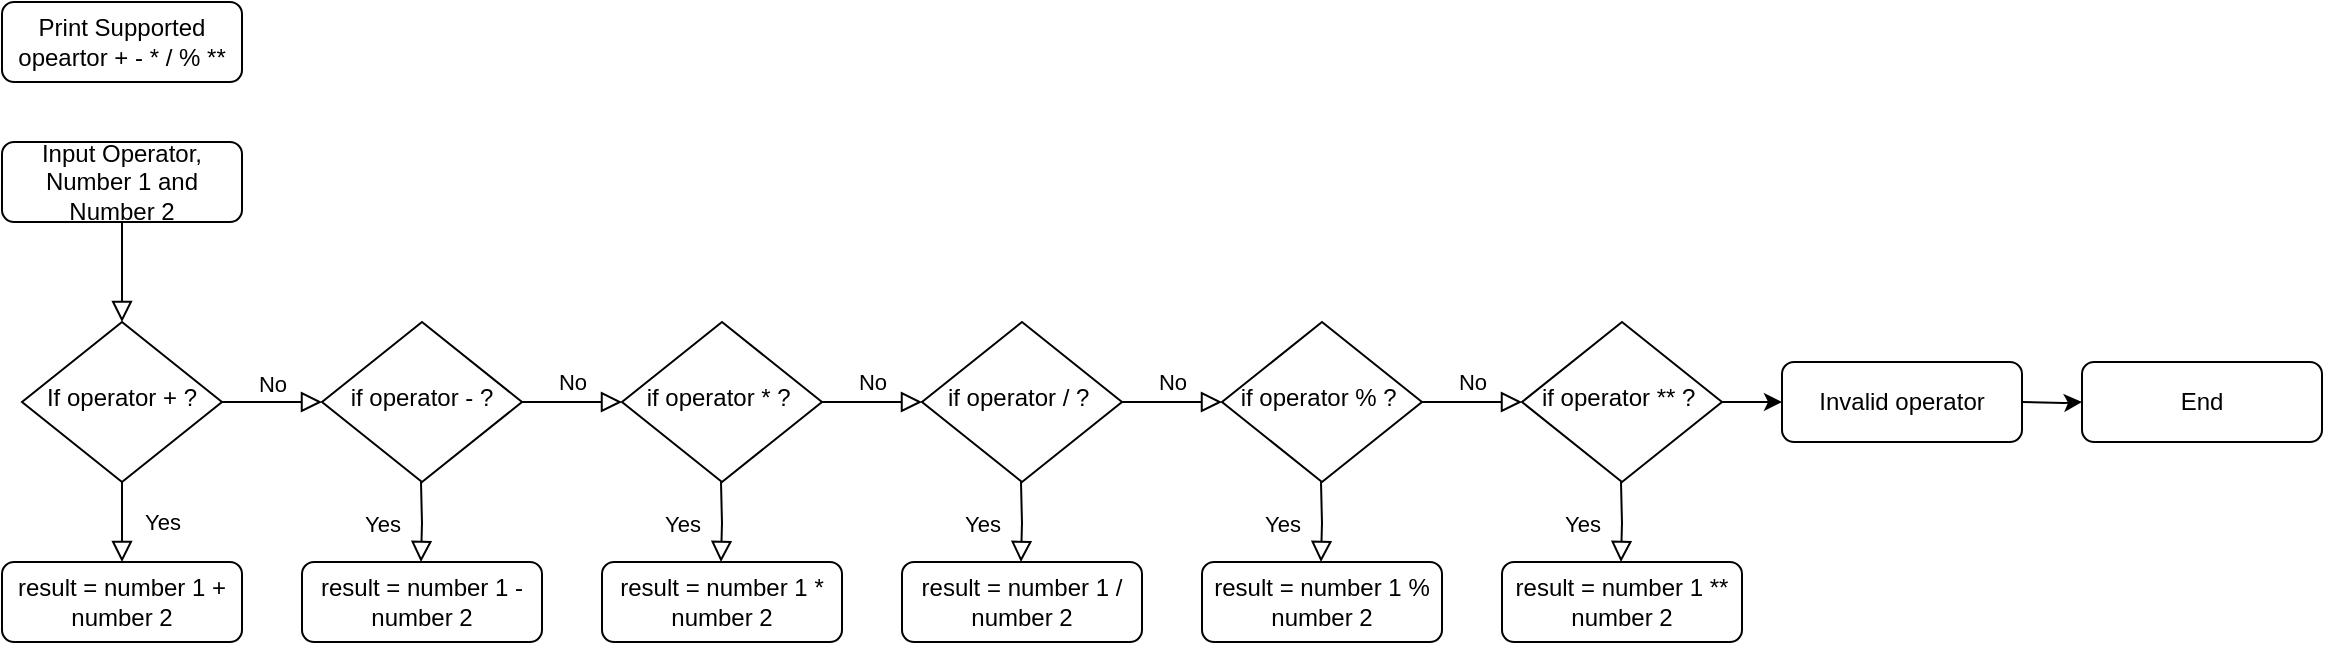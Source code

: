 <mxfile version="12.7.1" type="github"><diagram id="C5RBs43oDa-KdzZeNtuy" name="Page-1"><mxGraphModel dx="1422" dy="762" grid="1" gridSize="10" guides="1" tooltips="1" connect="1" arrows="1" fold="1" page="1" pageScale="1" pageWidth="827" pageHeight="1169" math="0" shadow="0"><root><mxCell id="WIyWlLk6GJQsqaUBKTNV-0"/><mxCell id="WIyWlLk6GJQsqaUBKTNV-1" parent="WIyWlLk6GJQsqaUBKTNV-0"/><mxCell id="WIyWlLk6GJQsqaUBKTNV-2" value="" style="rounded=0;html=1;jettySize=auto;orthogonalLoop=1;fontSize=11;endArrow=block;endFill=0;endSize=8;strokeWidth=1;shadow=0;labelBackgroundColor=none;edgeStyle=orthogonalEdgeStyle;" parent="WIyWlLk6GJQsqaUBKTNV-1" source="WIyWlLk6GJQsqaUBKTNV-3" target="WIyWlLk6GJQsqaUBKTNV-6" edge="1"><mxGeometry relative="1" as="geometry"/></mxCell><mxCell id="WIyWlLk6GJQsqaUBKTNV-3" value="Input Operator, Number 1 and Number 2" style="rounded=1;whiteSpace=wrap;html=1;fontSize=12;glass=0;strokeWidth=1;shadow=0;" parent="WIyWlLk6GJQsqaUBKTNV-1" vertex="1"><mxGeometry x="160" y="220" width="120" height="40" as="geometry"/></mxCell><mxCell id="WIyWlLk6GJQsqaUBKTNV-4" value="Yes" style="rounded=0;html=1;jettySize=auto;orthogonalLoop=1;fontSize=11;endArrow=block;endFill=0;endSize=8;strokeWidth=1;shadow=0;labelBackgroundColor=none;edgeStyle=orthogonalEdgeStyle;" parent="WIyWlLk6GJQsqaUBKTNV-1" source="WIyWlLk6GJQsqaUBKTNV-6" edge="1"><mxGeometry y="20" relative="1" as="geometry"><mxPoint as="offset"/><mxPoint x="220" y="430" as="targetPoint"/></mxGeometry></mxCell><mxCell id="WIyWlLk6GJQsqaUBKTNV-5" value="No" style="edgeStyle=orthogonalEdgeStyle;rounded=0;html=1;jettySize=auto;orthogonalLoop=1;fontSize=11;endArrow=block;endFill=0;endSize=8;strokeWidth=1;shadow=0;labelBackgroundColor=none;" parent="WIyWlLk6GJQsqaUBKTNV-1" source="WIyWlLk6GJQsqaUBKTNV-6" edge="1"><mxGeometry y="10" relative="1" as="geometry"><mxPoint as="offset"/><mxPoint x="320" y="350" as="targetPoint"/></mxGeometry></mxCell><mxCell id="WIyWlLk6GJQsqaUBKTNV-6" value="If operator + ?" style="rhombus;whiteSpace=wrap;html=1;shadow=0;fontFamily=Helvetica;fontSize=12;align=center;strokeWidth=1;spacing=6;spacingTop=-4;" parent="WIyWlLk6GJQsqaUBKTNV-1" vertex="1"><mxGeometry x="170" y="310" width="100" height="80" as="geometry"/></mxCell><mxCell id="WIyWlLk6GJQsqaUBKTNV-11" value="result = number 1 + number 2" style="rounded=1;whiteSpace=wrap;html=1;fontSize=12;glass=0;strokeWidth=1;shadow=0;" parent="WIyWlLk6GJQsqaUBKTNV-1" vertex="1"><mxGeometry x="160" y="430" width="120" height="40" as="geometry"/></mxCell><mxCell id="Yak07IfM8p5p0apueSqX-0" value="Print Supported opeartor + - * / % **" style="rounded=1;whiteSpace=wrap;html=1;fontSize=12;glass=0;strokeWidth=1;shadow=0;" vertex="1" parent="WIyWlLk6GJQsqaUBKTNV-1"><mxGeometry x="160" y="150" width="120" height="40" as="geometry"/></mxCell><mxCell id="Yak07IfM8p5p0apueSqX-1" value="if operator - ?" style="rhombus;whiteSpace=wrap;html=1;shadow=0;fontFamily=Helvetica;fontSize=12;align=center;strokeWidth=1;spacing=6;spacingTop=-4;" vertex="1" parent="WIyWlLk6GJQsqaUBKTNV-1"><mxGeometry x="320" y="310" width="100" height="80" as="geometry"/></mxCell><mxCell id="Yak07IfM8p5p0apueSqX-4" value="Yes" style="rounded=0;html=1;jettySize=auto;orthogonalLoop=1;fontSize=11;endArrow=block;endFill=0;endSize=8;strokeWidth=1;shadow=0;labelBackgroundColor=none;edgeStyle=orthogonalEdgeStyle;" edge="1" parent="WIyWlLk6GJQsqaUBKTNV-1"><mxGeometry y="20" relative="1" as="geometry"><mxPoint as="offset"/><mxPoint x="369.5" y="390" as="sourcePoint"/><mxPoint x="369.5" y="430" as="targetPoint"/></mxGeometry></mxCell><mxCell id="Yak07IfM8p5p0apueSqX-5" value="No" style="edgeStyle=orthogonalEdgeStyle;rounded=0;html=1;jettySize=auto;orthogonalLoop=1;fontSize=11;endArrow=block;endFill=0;endSize=8;strokeWidth=1;shadow=0;labelBackgroundColor=none;" edge="1" parent="WIyWlLk6GJQsqaUBKTNV-1"><mxGeometry y="10" relative="1" as="geometry"><mxPoint as="offset"/><mxPoint x="420" y="350" as="sourcePoint"/><mxPoint x="470" y="350" as="targetPoint"/></mxGeometry></mxCell><mxCell id="Yak07IfM8p5p0apueSqX-7" value="if operator * ?&amp;nbsp;" style="rhombus;whiteSpace=wrap;html=1;shadow=0;fontFamily=Helvetica;fontSize=12;align=center;strokeWidth=1;spacing=6;spacingTop=-4;" vertex="1" parent="WIyWlLk6GJQsqaUBKTNV-1"><mxGeometry x="470" y="310" width="100" height="80" as="geometry"/></mxCell><mxCell id="Yak07IfM8p5p0apueSqX-8" value="Yes" style="rounded=0;html=1;jettySize=auto;orthogonalLoop=1;fontSize=11;endArrow=block;endFill=0;endSize=8;strokeWidth=1;shadow=0;labelBackgroundColor=none;edgeStyle=orthogonalEdgeStyle;" edge="1" parent="WIyWlLk6GJQsqaUBKTNV-1"><mxGeometry y="20" relative="1" as="geometry"><mxPoint as="offset"/><mxPoint x="519.5" y="390" as="sourcePoint"/><mxPoint x="519.5" y="430" as="targetPoint"/></mxGeometry></mxCell><mxCell id="Yak07IfM8p5p0apueSqX-9" value="result = number 1 - number 2" style="rounded=1;whiteSpace=wrap;html=1;fontSize=12;glass=0;strokeWidth=1;shadow=0;" vertex="1" parent="WIyWlLk6GJQsqaUBKTNV-1"><mxGeometry x="310" y="430" width="120" height="40" as="geometry"/></mxCell><mxCell id="Yak07IfM8p5p0apueSqX-10" value="result = number 1 * number 2" style="rounded=1;whiteSpace=wrap;html=1;fontSize=12;glass=0;strokeWidth=1;shadow=0;" vertex="1" parent="WIyWlLk6GJQsqaUBKTNV-1"><mxGeometry x="460" y="430" width="120" height="40" as="geometry"/></mxCell><mxCell id="Yak07IfM8p5p0apueSqX-11" value="No" style="edgeStyle=orthogonalEdgeStyle;rounded=0;html=1;jettySize=auto;orthogonalLoop=1;fontSize=11;endArrow=block;endFill=0;endSize=8;strokeWidth=1;shadow=0;labelBackgroundColor=none;" edge="1" parent="WIyWlLk6GJQsqaUBKTNV-1"><mxGeometry y="10" relative="1" as="geometry"><mxPoint as="offset"/><mxPoint x="570" y="350" as="sourcePoint"/><mxPoint x="620" y="350" as="targetPoint"/></mxGeometry></mxCell><mxCell id="Yak07IfM8p5p0apueSqX-12" value="if operator / ?&amp;nbsp;" style="rhombus;whiteSpace=wrap;html=1;shadow=0;fontFamily=Helvetica;fontSize=12;align=center;strokeWidth=1;spacing=6;spacingTop=-4;" vertex="1" parent="WIyWlLk6GJQsqaUBKTNV-1"><mxGeometry x="620" y="310" width="100" height="80" as="geometry"/></mxCell><mxCell id="Yak07IfM8p5p0apueSqX-13" value="Yes" style="rounded=0;html=1;jettySize=auto;orthogonalLoop=1;fontSize=11;endArrow=block;endFill=0;endSize=8;strokeWidth=1;shadow=0;labelBackgroundColor=none;edgeStyle=orthogonalEdgeStyle;" edge="1" parent="WIyWlLk6GJQsqaUBKTNV-1"><mxGeometry y="20" relative="1" as="geometry"><mxPoint as="offset"/><mxPoint x="669.5" y="390" as="sourcePoint"/><mxPoint x="669.5" y="430" as="targetPoint"/></mxGeometry></mxCell><mxCell id="Yak07IfM8p5p0apueSqX-14" value="result = number 1 / number 2" style="rounded=1;whiteSpace=wrap;html=1;fontSize=12;glass=0;strokeWidth=1;shadow=0;" vertex="1" parent="WIyWlLk6GJQsqaUBKTNV-1"><mxGeometry x="610" y="430" width="120" height="40" as="geometry"/></mxCell><mxCell id="Yak07IfM8p5p0apueSqX-15" value="No" style="edgeStyle=orthogonalEdgeStyle;rounded=0;html=1;jettySize=auto;orthogonalLoop=1;fontSize=11;endArrow=block;endFill=0;endSize=8;strokeWidth=1;shadow=0;labelBackgroundColor=none;" edge="1" parent="WIyWlLk6GJQsqaUBKTNV-1"><mxGeometry y="10" relative="1" as="geometry"><mxPoint as="offset"/><mxPoint x="720" y="350" as="sourcePoint"/><mxPoint x="770" y="350" as="targetPoint"/></mxGeometry></mxCell><mxCell id="Yak07IfM8p5p0apueSqX-16" value="if operator % ?&amp;nbsp;" style="rhombus;whiteSpace=wrap;html=1;shadow=0;fontFamily=Helvetica;fontSize=12;align=center;strokeWidth=1;spacing=6;spacingTop=-4;" vertex="1" parent="WIyWlLk6GJQsqaUBKTNV-1"><mxGeometry x="770" y="310" width="100" height="80" as="geometry"/></mxCell><mxCell id="Yak07IfM8p5p0apueSqX-17" value="Yes" style="rounded=0;html=1;jettySize=auto;orthogonalLoop=1;fontSize=11;endArrow=block;endFill=0;endSize=8;strokeWidth=1;shadow=0;labelBackgroundColor=none;edgeStyle=orthogonalEdgeStyle;" edge="1" parent="WIyWlLk6GJQsqaUBKTNV-1"><mxGeometry y="20" relative="1" as="geometry"><mxPoint as="offset"/><mxPoint x="819.5" y="390" as="sourcePoint"/><mxPoint x="819.5" y="430" as="targetPoint"/></mxGeometry></mxCell><mxCell id="Yak07IfM8p5p0apueSqX-18" value="result = number 1 % number 2" style="rounded=1;whiteSpace=wrap;html=1;fontSize=12;glass=0;strokeWidth=1;shadow=0;" vertex="1" parent="WIyWlLk6GJQsqaUBKTNV-1"><mxGeometry x="760" y="430" width="120" height="40" as="geometry"/></mxCell><mxCell id="Yak07IfM8p5p0apueSqX-19" value="No" style="edgeStyle=orthogonalEdgeStyle;rounded=0;html=1;jettySize=auto;orthogonalLoop=1;fontSize=11;endArrow=block;endFill=0;endSize=8;strokeWidth=1;shadow=0;labelBackgroundColor=none;" edge="1" parent="WIyWlLk6GJQsqaUBKTNV-1"><mxGeometry y="10" relative="1" as="geometry"><mxPoint as="offset"/><mxPoint x="870" y="350" as="sourcePoint"/><mxPoint x="920" y="350" as="targetPoint"/></mxGeometry></mxCell><mxCell id="Yak07IfM8p5p0apueSqX-24" value="" style="edgeStyle=orthogonalEdgeStyle;rounded=0;orthogonalLoop=1;jettySize=auto;html=1;" edge="1" parent="WIyWlLk6GJQsqaUBKTNV-1" source="Yak07IfM8p5p0apueSqX-20" target="Yak07IfM8p5p0apueSqX-23"><mxGeometry relative="1" as="geometry"/></mxCell><mxCell id="Yak07IfM8p5p0apueSqX-20" value="if operator ** ?&amp;nbsp;" style="rhombus;whiteSpace=wrap;html=1;shadow=0;fontFamily=Helvetica;fontSize=12;align=center;strokeWidth=1;spacing=6;spacingTop=-4;" vertex="1" parent="WIyWlLk6GJQsqaUBKTNV-1"><mxGeometry x="920" y="310" width="100" height="80" as="geometry"/></mxCell><mxCell id="Yak07IfM8p5p0apueSqX-21" value="Yes" style="rounded=0;html=1;jettySize=auto;orthogonalLoop=1;fontSize=11;endArrow=block;endFill=0;endSize=8;strokeWidth=1;shadow=0;labelBackgroundColor=none;edgeStyle=orthogonalEdgeStyle;" edge="1" parent="WIyWlLk6GJQsqaUBKTNV-1"><mxGeometry y="20" relative="1" as="geometry"><mxPoint as="offset"/><mxPoint x="969.5" y="390" as="sourcePoint"/><mxPoint x="969.5" y="430" as="targetPoint"/></mxGeometry></mxCell><mxCell id="Yak07IfM8p5p0apueSqX-22" value="result = number 1 ** number 2" style="rounded=1;whiteSpace=wrap;html=1;fontSize=12;glass=0;strokeWidth=1;shadow=0;" vertex="1" parent="WIyWlLk6GJQsqaUBKTNV-1"><mxGeometry x="910" y="430" width="120" height="40" as="geometry"/></mxCell><mxCell id="Yak07IfM8p5p0apueSqX-23" value="Invalid operator" style="rounded=1;whiteSpace=wrap;html=1;fontSize=12;glass=0;strokeWidth=1;shadow=0;" vertex="1" parent="WIyWlLk6GJQsqaUBKTNV-1"><mxGeometry x="1050" y="330" width="120" height="40" as="geometry"/></mxCell><mxCell id="Yak07IfM8p5p0apueSqX-31" value="" style="edgeStyle=orthogonalEdgeStyle;rounded=0;orthogonalLoop=1;jettySize=auto;html=1;" edge="1" parent="WIyWlLk6GJQsqaUBKTNV-1" target="Yak07IfM8p5p0apueSqX-32"><mxGeometry relative="1" as="geometry"><mxPoint x="1170" y="350" as="sourcePoint"/></mxGeometry></mxCell><mxCell id="Yak07IfM8p5p0apueSqX-32" value="End" style="rounded=1;whiteSpace=wrap;html=1;fontSize=12;glass=0;strokeWidth=1;shadow=0;" vertex="1" parent="WIyWlLk6GJQsqaUBKTNV-1"><mxGeometry x="1200" y="330" width="120" height="40" as="geometry"/></mxCell></root></mxGraphModel></diagram></mxfile>